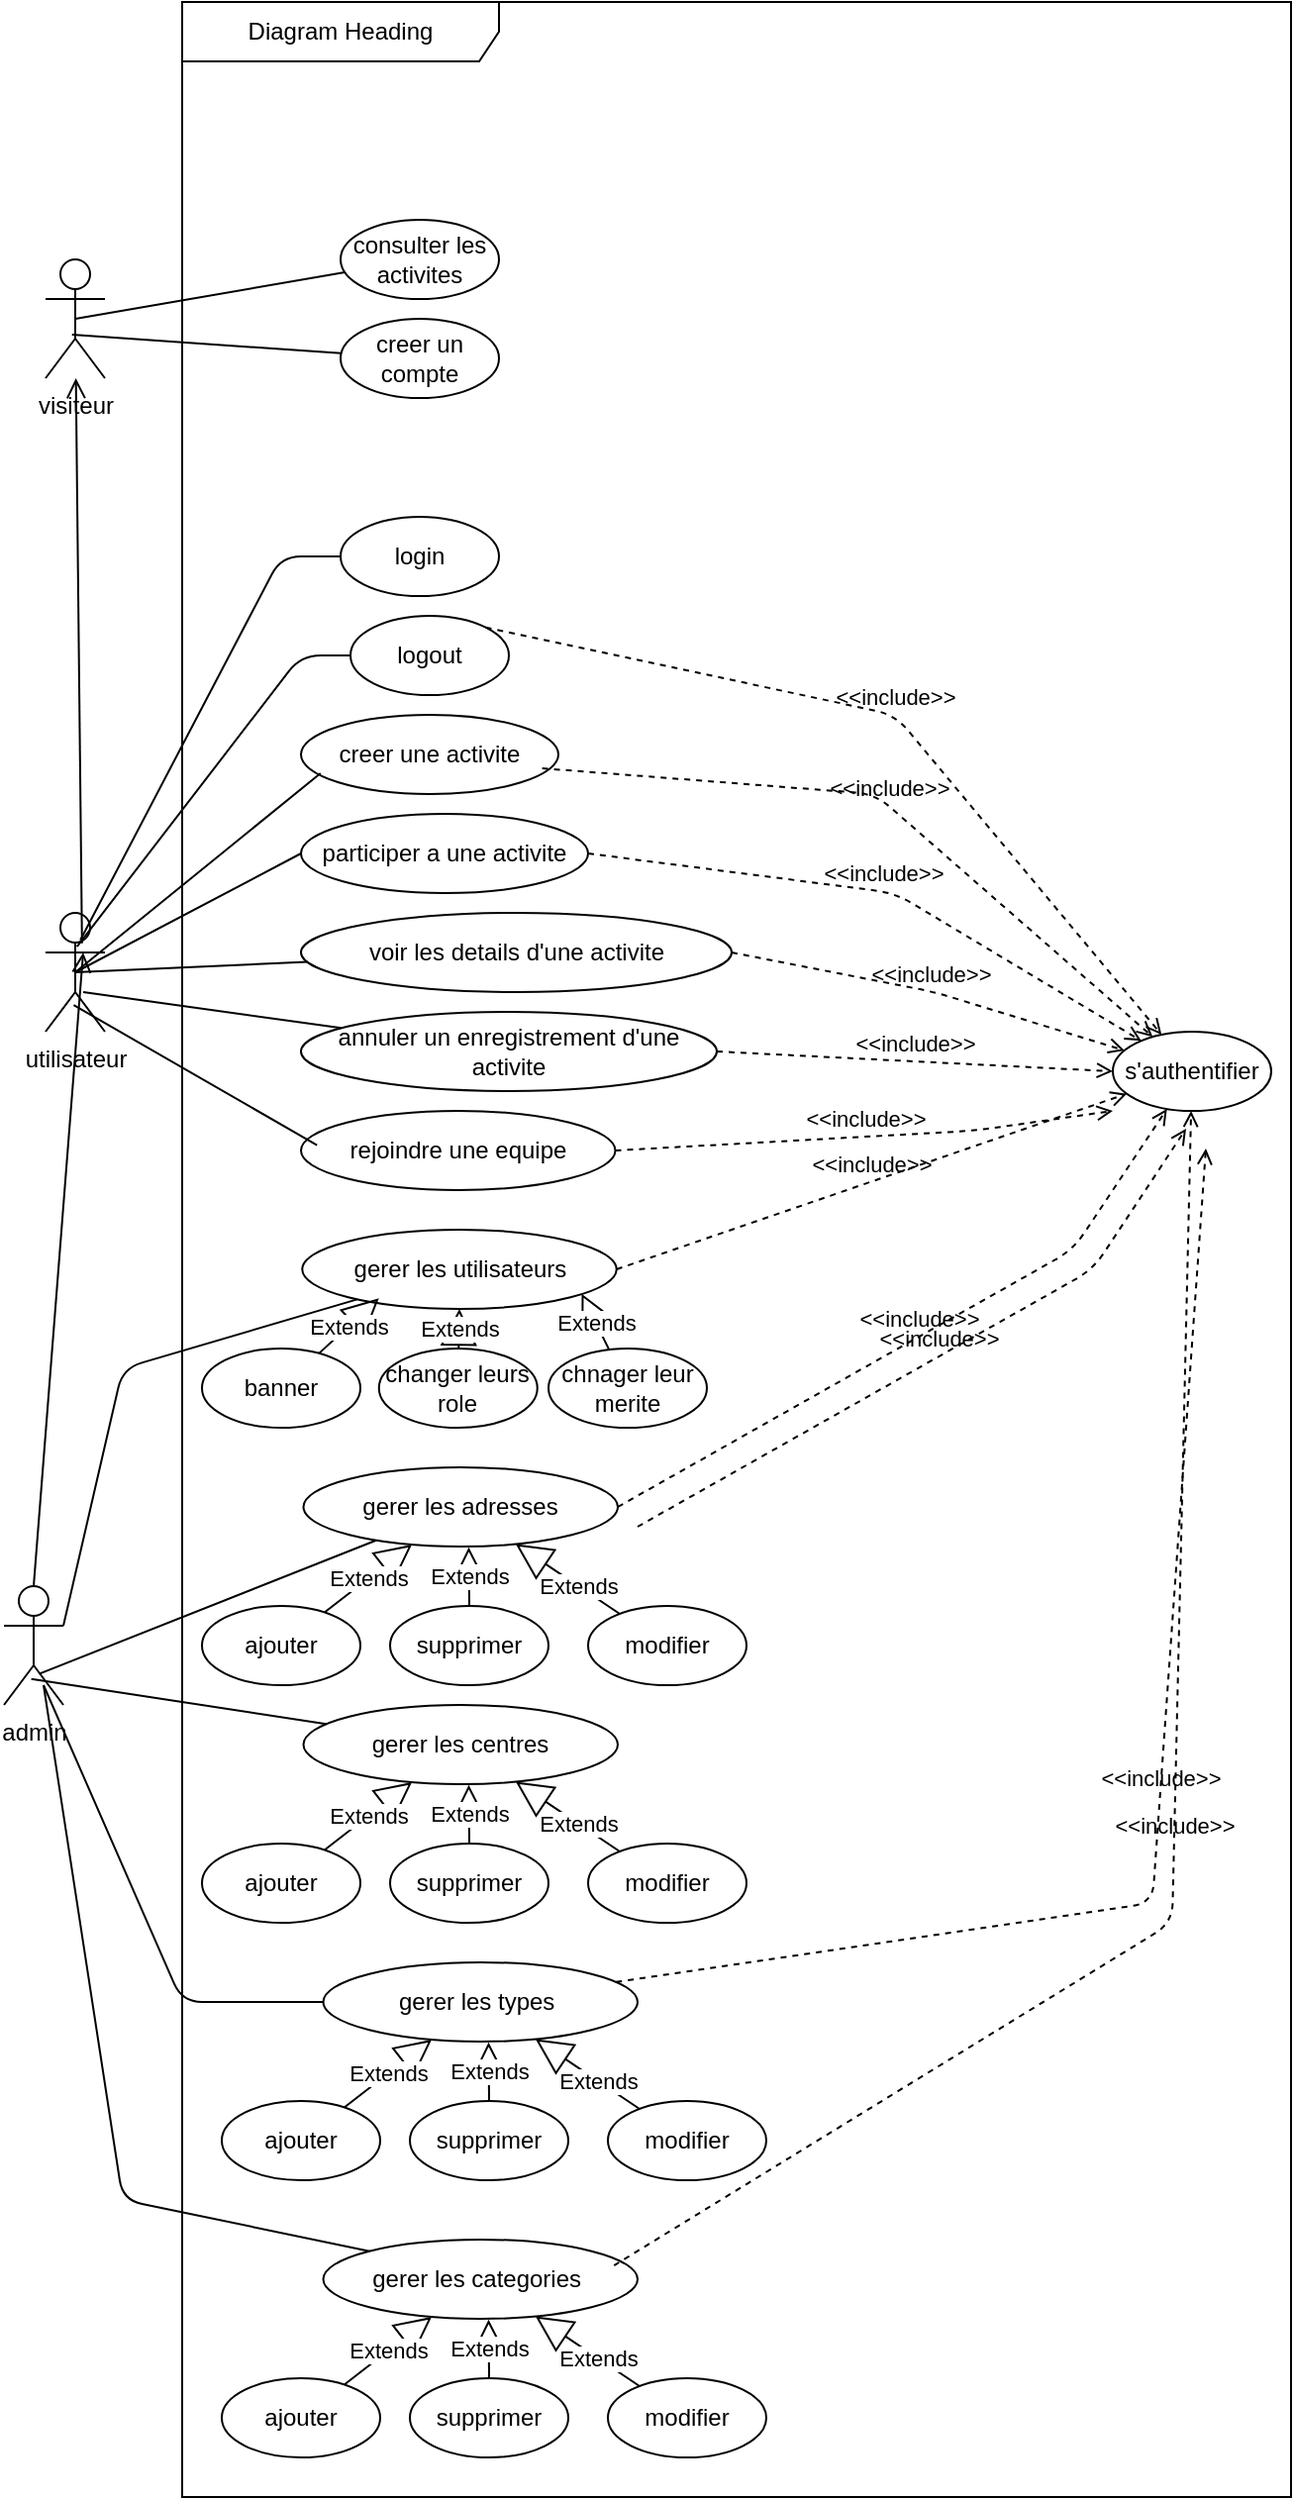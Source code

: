 <mxfile>
    <diagram id="IkyIIXspU7MUo_xnw8tP" name="Page-1">
        <mxGraphModel dx="1461" dy="846" grid="1" gridSize="10" guides="1" tooltips="1" connect="1" arrows="1" fold="1" page="1" pageScale="1" pageWidth="850" pageHeight="1100" math="0" shadow="0">
            <root>
                <mxCell id="0"/>
                <mxCell id="1" parent="0"/>
                <mxCell id="2" value="Diagram Heading" style="shape=umlFrame;whiteSpace=wrap;html=1;pointerEvents=0;recursiveResize=0;container=1;collapsible=0;width=160;" parent="1" vertex="1">
                    <mxGeometry x="160" y="80" width="560" height="1260" as="geometry"/>
                </mxCell>
                <mxCell id="5" value="consulter les activites" style="ellipse;whiteSpace=wrap;html=1;" parent="2" vertex="1">
                    <mxGeometry x="80" y="110" width="80" height="40" as="geometry"/>
                </mxCell>
                <mxCell id="8" value="creer un compte" style="ellipse;whiteSpace=wrap;html=1;" parent="2" vertex="1">
                    <mxGeometry x="80" y="160" width="80" height="40" as="geometry"/>
                </mxCell>
                <mxCell id="9" value="s&#39;authentifier" style="ellipse;whiteSpace=wrap;html=1;" parent="2" vertex="1">
                    <mxGeometry x="470" y="520" width="80" height="40" as="geometry"/>
                </mxCell>
                <mxCell id="10" value="rejoindre une equipe" style="ellipse;whiteSpace=wrap;html=1;" parent="2" vertex="1">
                    <mxGeometry x="60.0" y="560" width="158.75" height="40" as="geometry"/>
                </mxCell>
                <mxCell id="11" value="annuler un enregistrement d&#39;une activite" style="ellipse;whiteSpace=wrap;html=1;" parent="2" vertex="1">
                    <mxGeometry x="60" y="510" width="210" height="40" as="geometry"/>
                </mxCell>
                <mxCell id="12" value="&lt;span style=&quot;color: rgb(0, 0, 0);&quot;&gt;voir les details d&#39;une activite&lt;/span&gt;" style="ellipse;whiteSpace=wrap;html=1;" parent="2" vertex="1">
                    <mxGeometry x="60" y="460" width="217.5" height="40" as="geometry"/>
                </mxCell>
                <mxCell id="13" value="participer a une activite" style="ellipse;whiteSpace=wrap;html=1;" parent="2" vertex="1">
                    <mxGeometry x="60" y="410" width="145" height="40" as="geometry"/>
                </mxCell>
                <mxCell id="14" value="creer une activite" style="ellipse;whiteSpace=wrap;html=1;" parent="2" vertex="1">
                    <mxGeometry x="60" y="360" width="130" height="40" as="geometry"/>
                </mxCell>
                <mxCell id="15" value="login" style="ellipse;whiteSpace=wrap;html=1;" parent="2" vertex="1">
                    <mxGeometry x="80" y="260" width="80" height="40" as="geometry"/>
                </mxCell>
                <mxCell id="19" value="logout" style="ellipse;whiteSpace=wrap;html=1;" parent="2" vertex="1">
                    <mxGeometry x="85" y="310" width="80" height="40" as="geometry"/>
                </mxCell>
                <mxCell id="45" value="&amp;lt;&amp;lt;include&amp;gt;&amp;gt;" style="html=1;verticalAlign=bottom;labelBackgroundColor=none;endArrow=open;endFill=0;dashed=1;exitX=1;exitY=0;exitDx=0;exitDy=0;" parent="2" source="19" target="9" edge="1">
                    <mxGeometry width="160" relative="1" as="geometry">
                        <mxPoint x="220" y="450" as="sourcePoint"/>
                        <mxPoint x="380" y="450" as="targetPoint"/>
                        <Array as="points">
                            <mxPoint x="360" y="360"/>
                        </Array>
                    </mxGeometry>
                </mxCell>
                <mxCell id="47" value="&amp;lt;&amp;lt;include&amp;gt;&amp;gt;" style="html=1;verticalAlign=bottom;labelBackgroundColor=none;endArrow=open;endFill=0;dashed=1;exitX=1;exitY=0.5;exitDx=0;exitDy=0;" parent="2" source="13" target="9" edge="1">
                    <mxGeometry width="160" relative="1" as="geometry">
                        <mxPoint x="220" y="450" as="sourcePoint"/>
                        <mxPoint x="380" y="450" as="targetPoint"/>
                        <Array as="points">
                            <mxPoint x="360" y="450"/>
                        </Array>
                    </mxGeometry>
                </mxCell>
                <mxCell id="48" value="&amp;lt;&amp;lt;include&amp;gt;&amp;gt;" style="html=1;verticalAlign=bottom;labelBackgroundColor=none;endArrow=open;endFill=0;dashed=1;exitX=1;exitY=0.5;exitDx=0;exitDy=0;" parent="2" source="12" target="9" edge="1">
                    <mxGeometry x="-0.004" width="160" relative="1" as="geometry">
                        <mxPoint x="220" y="450" as="sourcePoint"/>
                        <mxPoint x="380" y="450" as="targetPoint"/>
                        <Array as="points">
                            <mxPoint x="380" y="500"/>
                        </Array>
                        <mxPoint as="offset"/>
                    </mxGeometry>
                </mxCell>
                <mxCell id="49" value="&amp;lt;&amp;lt;include&amp;gt;&amp;gt;" style="html=1;verticalAlign=bottom;labelBackgroundColor=none;endArrow=open;endFill=0;dashed=1;exitX=1;exitY=0.5;exitDx=0;exitDy=0;entryX=0;entryY=0.5;entryDx=0;entryDy=0;" parent="2" source="11" target="9" edge="1">
                    <mxGeometry width="160" relative="1" as="geometry">
                        <mxPoint x="220" y="450" as="sourcePoint"/>
                        <mxPoint x="380" y="450" as="targetPoint"/>
                        <Array as="points"/>
                    </mxGeometry>
                </mxCell>
                <mxCell id="50" value="&amp;lt;&amp;lt;include&amp;gt;&amp;gt;" style="html=1;verticalAlign=bottom;labelBackgroundColor=none;endArrow=open;endFill=0;dashed=1;exitX=0.937;exitY=0.675;exitDx=0;exitDy=0;exitPerimeter=0;" parent="2" source="14" target="9" edge="1">
                    <mxGeometry width="160" relative="1" as="geometry">
                        <mxPoint x="220" y="450" as="sourcePoint"/>
                        <mxPoint x="380" y="450" as="targetPoint"/>
                        <Array as="points">
                            <mxPoint x="350" y="400"/>
                        </Array>
                    </mxGeometry>
                </mxCell>
                <mxCell id="51" value="&amp;lt;&amp;lt;include&amp;gt;&amp;gt;" style="html=1;verticalAlign=bottom;labelBackgroundColor=none;endArrow=open;endFill=0;dashed=1;exitX=1;exitY=0.5;exitDx=0;exitDy=0;" parent="2" source="10" edge="1">
                    <mxGeometry width="160" relative="1" as="geometry">
                        <mxPoint x="220" y="450" as="sourcePoint"/>
                        <mxPoint x="470" y="560" as="targetPoint"/>
                        <Array as="points">
                            <mxPoint x="400" y="570"/>
                        </Array>
                    </mxGeometry>
                </mxCell>
                <mxCell id="52" value="&amp;lt;&amp;lt;include&amp;gt;&amp;gt;" style="html=1;verticalAlign=bottom;labelBackgroundColor=none;endArrow=open;endFill=0;dashed=1;exitX=1;exitY=0.5;exitDx=0;exitDy=0;" parent="2" source="21" target="9" edge="1">
                    <mxGeometry width="160" relative="1" as="geometry">
                        <mxPoint x="220" y="740" as="sourcePoint"/>
                        <mxPoint x="380" y="740" as="targetPoint"/>
                    </mxGeometry>
                </mxCell>
                <mxCell id="53" value="&amp;lt;&amp;lt;include&amp;gt;&amp;gt;" style="html=1;verticalAlign=bottom;labelBackgroundColor=none;endArrow=open;endFill=0;dashed=1;exitX=1;exitY=0.5;exitDx=0;exitDy=0;" parent="2" source="23" target="9" edge="1">
                    <mxGeometry width="160" relative="1" as="geometry">
                        <mxPoint x="220" y="740" as="sourcePoint"/>
                        <mxPoint x="380" y="740" as="targetPoint"/>
                        <Array as="points">
                            <mxPoint x="450" y="630"/>
                        </Array>
                    </mxGeometry>
                </mxCell>
                <mxCell id="21" value="gerer les utilisateurs" style="ellipse;whiteSpace=wrap;html=1;" parent="2" vertex="1">
                    <mxGeometry x="60.63" y="620" width="158.75" height="40" as="geometry"/>
                </mxCell>
                <mxCell id="23" value="gerer les adresses" style="ellipse;whiteSpace=wrap;html=1;" parent="2" vertex="1">
                    <mxGeometry x="61.25" y="740" width="158.75" height="40" as="geometry"/>
                </mxCell>
                <mxCell id="57" value="chnager leur merite" style="ellipse;whiteSpace=wrap;html=1;" parent="2" vertex="1">
                    <mxGeometry x="185" y="680" width="80" height="40" as="geometry"/>
                </mxCell>
                <mxCell id="58" value="changer leurs role" style="ellipse;whiteSpace=wrap;html=1;" parent="2" vertex="1">
                    <mxGeometry x="99.38" y="680" width="80" height="40" as="geometry"/>
                </mxCell>
                <mxCell id="59" value="banner" style="ellipse;whiteSpace=wrap;html=1;" parent="2" vertex="1">
                    <mxGeometry x="10" y="680" width="80" height="40" as="geometry"/>
                </mxCell>
                <mxCell id="64" value="ajouter" style="ellipse;whiteSpace=wrap;html=1;" parent="2" vertex="1">
                    <mxGeometry x="10" y="810" width="80" height="40" as="geometry"/>
                </mxCell>
                <mxCell id="65" value="supprimer" style="ellipse;whiteSpace=wrap;html=1;" parent="2" vertex="1">
                    <mxGeometry x="105" y="810" width="80" height="40" as="geometry"/>
                </mxCell>
                <mxCell id="66" value="modifier" style="ellipse;whiteSpace=wrap;html=1;" parent="2" vertex="1">
                    <mxGeometry x="205" y="810" width="80" height="40" as="geometry"/>
                </mxCell>
                <mxCell id="36" value="" style="endArrow=none;html=1;" parent="2" target="21" edge="1">
                    <mxGeometry width="50" height="50" relative="1" as="geometry">
                        <mxPoint x="-60" y="820" as="sourcePoint"/>
                        <mxPoint x="320" y="440" as="targetPoint"/>
                        <Array as="points">
                            <mxPoint x="-30" y="690"/>
                        </Array>
                    </mxGeometry>
                </mxCell>
                <mxCell id="72" value="Extends" style="endArrow=block;endSize=16;endFill=0;html=1;" edge="1" parent="2" source="59">
                    <mxGeometry width="160" relative="1" as="geometry">
                        <mxPoint x="-23.262" y="719.999" as="sourcePoint"/>
                        <mxPoint x="99.38" y="654.59" as="targetPoint"/>
                    </mxGeometry>
                </mxCell>
                <mxCell id="71" value="Extends" style="endArrow=block;endSize=16;endFill=0;html=1;entryX=0.5;entryY=1;entryDx=0;entryDy=0;" edge="1" parent="2" source="58" target="21">
                    <mxGeometry width="160" relative="1" as="geometry">
                        <mxPoint x="40" y="620" as="sourcePoint"/>
                        <mxPoint x="200" y="620" as="targetPoint"/>
                    </mxGeometry>
                </mxCell>
                <mxCell id="70" value="Extends" style="endArrow=block;endSize=16;endFill=0;html=1;entryX=0.889;entryY=0.81;entryDx=0;entryDy=0;entryPerimeter=0;" edge="1" parent="2" source="57" target="21">
                    <mxGeometry width="160" relative="1" as="geometry">
                        <mxPoint x="40" y="620" as="sourcePoint"/>
                        <mxPoint x="200" y="620" as="targetPoint"/>
                    </mxGeometry>
                </mxCell>
                <mxCell id="73" value="Extends" style="endArrow=block;endSize=16;endFill=0;html=1;entryX=0.526;entryY=1.01;entryDx=0;entryDy=0;entryPerimeter=0;" edge="1" parent="2" source="65" target="23">
                    <mxGeometry width="160" relative="1" as="geometry">
                        <mxPoint x="79" y="692" as="sourcePoint"/>
                        <mxPoint x="109.38" y="664.59" as="targetPoint"/>
                    </mxGeometry>
                </mxCell>
                <mxCell id="74" value="Extends" style="endArrow=block;endSize=16;endFill=0;html=1;" edge="1" parent="2" source="66" target="23">
                    <mxGeometry x="-0.201" width="160" relative="1" as="geometry">
                        <mxPoint x="89" y="702" as="sourcePoint"/>
                        <mxPoint x="119.38" y="674.59" as="targetPoint"/>
                        <mxPoint as="offset"/>
                    </mxGeometry>
                </mxCell>
                <mxCell id="75" value="Extends" style="endArrow=block;endSize=16;endFill=0;html=1;" edge="1" parent="2" source="64" target="23">
                    <mxGeometry width="160" relative="1" as="geometry">
                        <mxPoint x="99" y="712" as="sourcePoint"/>
                        <mxPoint x="129.38" y="684.59" as="targetPoint"/>
                    </mxGeometry>
                </mxCell>
                <mxCell id="100" value="gerer les centres" style="ellipse;whiteSpace=wrap;html=1;" vertex="1" parent="2">
                    <mxGeometry x="61.25" y="860" width="158.75" height="40" as="geometry"/>
                </mxCell>
                <mxCell id="101" value="ajouter" style="ellipse;whiteSpace=wrap;html=1;" vertex="1" parent="2">
                    <mxGeometry x="10" y="930" width="80" height="40" as="geometry"/>
                </mxCell>
                <mxCell id="102" value="supprimer" style="ellipse;whiteSpace=wrap;html=1;" vertex="1" parent="2">
                    <mxGeometry x="105" y="930" width="80" height="40" as="geometry"/>
                </mxCell>
                <mxCell id="103" value="modifier" style="ellipse;whiteSpace=wrap;html=1;" vertex="1" parent="2">
                    <mxGeometry x="205" y="930" width="80" height="40" as="geometry"/>
                </mxCell>
                <mxCell id="104" value="Extends" style="endArrow=block;endSize=16;endFill=0;html=1;entryX=0.526;entryY=1.01;entryDx=0;entryDy=0;entryPerimeter=0;" edge="1" source="102" target="100" parent="2">
                    <mxGeometry width="160" relative="1" as="geometry">
                        <mxPoint x="79" y="812" as="sourcePoint"/>
                        <mxPoint x="109.38" y="784.59" as="targetPoint"/>
                    </mxGeometry>
                </mxCell>
                <mxCell id="105" value="Extends" style="endArrow=block;endSize=16;endFill=0;html=1;" edge="1" source="103" target="100" parent="2">
                    <mxGeometry x="-0.201" width="160" relative="1" as="geometry">
                        <mxPoint x="89" y="822" as="sourcePoint"/>
                        <mxPoint x="119.38" y="794.59" as="targetPoint"/>
                        <mxPoint as="offset"/>
                    </mxGeometry>
                </mxCell>
                <mxCell id="106" value="Extends" style="endArrow=block;endSize=16;endFill=0;html=1;" edge="1" source="101" target="100" parent="2">
                    <mxGeometry width="160" relative="1" as="geometry">
                        <mxPoint x="99" y="832" as="sourcePoint"/>
                        <mxPoint x="129.38" y="804.59" as="targetPoint"/>
                    </mxGeometry>
                </mxCell>
                <mxCell id="114" value="gerer les types&amp;nbsp;" style="ellipse;whiteSpace=wrap;html=1;" vertex="1" parent="2">
                    <mxGeometry x="71.25" y="990" width="158.75" height="40" as="geometry"/>
                </mxCell>
                <mxCell id="115" value="ajouter" style="ellipse;whiteSpace=wrap;html=1;" vertex="1" parent="2">
                    <mxGeometry x="20" y="1060" width="80" height="40" as="geometry"/>
                </mxCell>
                <mxCell id="116" value="supprimer" style="ellipse;whiteSpace=wrap;html=1;" vertex="1" parent="2">
                    <mxGeometry x="115" y="1060" width="80" height="40" as="geometry"/>
                </mxCell>
                <mxCell id="117" value="modifier" style="ellipse;whiteSpace=wrap;html=1;" vertex="1" parent="2">
                    <mxGeometry x="215" y="1060" width="80" height="40" as="geometry"/>
                </mxCell>
                <mxCell id="118" value="Extends" style="endArrow=block;endSize=16;endFill=0;html=1;entryX=0.526;entryY=1.01;entryDx=0;entryDy=0;entryPerimeter=0;" edge="1" source="116" target="114" parent="2">
                    <mxGeometry width="160" relative="1" as="geometry">
                        <mxPoint x="89" y="942" as="sourcePoint"/>
                        <mxPoint x="119.38" y="914.59" as="targetPoint"/>
                    </mxGeometry>
                </mxCell>
                <mxCell id="119" value="Extends" style="endArrow=block;endSize=16;endFill=0;html=1;" edge="1" source="117" target="114" parent="2">
                    <mxGeometry x="-0.201" width="160" relative="1" as="geometry">
                        <mxPoint x="99" y="952" as="sourcePoint"/>
                        <mxPoint x="129.38" y="924.59" as="targetPoint"/>
                        <mxPoint as="offset"/>
                    </mxGeometry>
                </mxCell>
                <mxCell id="120" value="Extends" style="endArrow=block;endSize=16;endFill=0;html=1;" edge="1" source="115" target="114" parent="2">
                    <mxGeometry width="160" relative="1" as="geometry">
                        <mxPoint x="109" y="962" as="sourcePoint"/>
                        <mxPoint x="139.38" y="934.59" as="targetPoint"/>
                    </mxGeometry>
                </mxCell>
                <mxCell id="121" value="gerer les categories&amp;nbsp;" style="ellipse;whiteSpace=wrap;html=1;" vertex="1" parent="2">
                    <mxGeometry x="71.25" y="1130" width="158.75" height="40" as="geometry"/>
                </mxCell>
                <mxCell id="122" value="ajouter" style="ellipse;whiteSpace=wrap;html=1;" vertex="1" parent="2">
                    <mxGeometry x="20" y="1200" width="80" height="40" as="geometry"/>
                </mxCell>
                <mxCell id="123" value="supprimer" style="ellipse;whiteSpace=wrap;html=1;" vertex="1" parent="2">
                    <mxGeometry x="115" y="1200" width="80" height="40" as="geometry"/>
                </mxCell>
                <mxCell id="124" value="modifier" style="ellipse;whiteSpace=wrap;html=1;" vertex="1" parent="2">
                    <mxGeometry x="215" y="1200" width="80" height="40" as="geometry"/>
                </mxCell>
                <mxCell id="125" value="Extends" style="endArrow=block;endSize=16;endFill=0;html=1;entryX=0.526;entryY=1.01;entryDx=0;entryDy=0;entryPerimeter=0;" edge="1" source="123" target="121" parent="2">
                    <mxGeometry width="160" relative="1" as="geometry">
                        <mxPoint x="89" y="1082" as="sourcePoint"/>
                        <mxPoint x="119.38" y="1054.59" as="targetPoint"/>
                    </mxGeometry>
                </mxCell>
                <mxCell id="126" value="Extends" style="endArrow=block;endSize=16;endFill=0;html=1;" edge="1" source="124" target="121" parent="2">
                    <mxGeometry x="-0.201" width="160" relative="1" as="geometry">
                        <mxPoint x="99" y="1092" as="sourcePoint"/>
                        <mxPoint x="129.38" y="1064.59" as="targetPoint"/>
                        <mxPoint as="offset"/>
                    </mxGeometry>
                </mxCell>
                <mxCell id="127" value="Extends" style="endArrow=block;endSize=16;endFill=0;html=1;" edge="1" source="122" target="121" parent="2">
                    <mxGeometry width="160" relative="1" as="geometry">
                        <mxPoint x="109" y="1102" as="sourcePoint"/>
                        <mxPoint x="139.38" y="1074.59" as="targetPoint"/>
                    </mxGeometry>
                </mxCell>
                <mxCell id="129" value="" style="endArrow=none;html=1;entryX=0;entryY=0;entryDx=0;entryDy=0;" edge="1" parent="2" target="121">
                    <mxGeometry width="50" height="50" relative="1" as="geometry">
                        <mxPoint x="-70" y="850" as="sourcePoint"/>
                        <mxPoint x="139" y="679" as="targetPoint"/>
                        <Array as="points">
                            <mxPoint x="-30" y="1110"/>
                        </Array>
                    </mxGeometry>
                </mxCell>
                <mxCell id="130" value="" style="endArrow=none;html=1;" edge="1" parent="2" target="114">
                    <mxGeometry width="50" height="50" relative="1" as="geometry">
                        <mxPoint x="-70" y="850" as="sourcePoint"/>
                        <mxPoint x="149" y="689" as="targetPoint"/>
                        <Array as="points">
                            <mxPoint y="1010"/>
                        </Array>
                    </mxGeometry>
                </mxCell>
                <mxCell id="132" value="&amp;lt;&amp;lt;include&amp;gt;&amp;gt;" style="html=1;verticalAlign=bottom;labelBackgroundColor=none;endArrow=open;endFill=0;dashed=1;exitX=1;exitY=0.5;exitDx=0;exitDy=0;" edge="1" parent="2">
                    <mxGeometry width="160" relative="1" as="geometry">
                        <mxPoint x="230" y="770" as="sourcePoint"/>
                        <mxPoint x="507" y="569" as="targetPoint"/>
                        <Array as="points">
                            <mxPoint x="460" y="640"/>
                        </Array>
                    </mxGeometry>
                </mxCell>
                <mxCell id="133" value="&amp;lt;&amp;lt;include&amp;gt;&amp;gt;" style="html=1;verticalAlign=bottom;labelBackgroundColor=none;endArrow=open;endFill=0;dashed=1;" edge="1" parent="2" source="114">
                    <mxGeometry width="160" relative="1" as="geometry">
                        <mxPoint x="240" y="780" as="sourcePoint"/>
                        <mxPoint x="517" y="579" as="targetPoint"/>
                        <Array as="points">
                            <mxPoint x="490" y="960"/>
                        </Array>
                    </mxGeometry>
                </mxCell>
                <mxCell id="134" value="&amp;lt;&amp;lt;include&amp;gt;&amp;gt;" style="html=1;verticalAlign=bottom;labelBackgroundColor=none;endArrow=open;endFill=0;dashed=1;exitX=0.925;exitY=0.327;exitDx=0;exitDy=0;exitPerimeter=0;" edge="1" parent="2" source="121" target="9">
                    <mxGeometry width="160" relative="1" as="geometry">
                        <mxPoint x="229" y="1010" as="sourcePoint"/>
                        <mxPoint x="527" y="589" as="targetPoint"/>
                        <Array as="points">
                            <mxPoint x="500" y="970"/>
                        </Array>
                    </mxGeometry>
                </mxCell>
                <mxCell id="3" value="visiteur" style="shape=umlActor;verticalLabelPosition=bottom;verticalAlign=top;html=1;" parent="1" vertex="1">
                    <mxGeometry x="91" y="210" width="30" height="60" as="geometry"/>
                </mxCell>
                <mxCell id="16" value="utilisateur" style="shape=umlActor;verticalLabelPosition=bottom;verticalAlign=top;html=1;" parent="1" vertex="1">
                    <mxGeometry x="91" y="540" width="30" height="60" as="geometry"/>
                </mxCell>
                <mxCell id="38" value="" style="endArrow=none;html=1;exitX=0.474;exitY=0.776;exitDx=0;exitDy=0;exitPerimeter=0;entryX=0.051;entryY=0.433;entryDx=0;entryDy=0;entryPerimeter=0;" parent="1" source="16" target="10" edge="1">
                    <mxGeometry width="50" height="50" relative="1" as="geometry">
                        <mxPoint x="430" y="560" as="sourcePoint"/>
                        <mxPoint x="480" y="510" as="targetPoint"/>
                    </mxGeometry>
                </mxCell>
                <mxCell id="39" value="" style="endArrow=none;html=1;" parent="1" target="11" edge="1">
                    <mxGeometry width="50" height="50" relative="1" as="geometry">
                        <mxPoint x="110" y="580" as="sourcePoint"/>
                        <mxPoint x="480" y="510" as="targetPoint"/>
                    </mxGeometry>
                </mxCell>
                <mxCell id="40" value="" style="endArrow=none;html=1;exitX=0.5;exitY=0.5;exitDx=0;exitDy=0;exitPerimeter=0;" parent="1" source="16" target="12" edge="1">
                    <mxGeometry width="50" height="50" relative="1" as="geometry">
                        <mxPoint x="430" y="560" as="sourcePoint"/>
                        <mxPoint x="480" y="510" as="targetPoint"/>
                    </mxGeometry>
                </mxCell>
                <mxCell id="41" value="" style="endArrow=none;html=1;exitX=0.5;exitY=0.5;exitDx=0;exitDy=0;exitPerimeter=0;entryX=0;entryY=0.5;entryDx=0;entryDy=0;" parent="1" source="16" target="13" edge="1">
                    <mxGeometry width="50" height="50" relative="1" as="geometry">
                        <mxPoint x="430" y="560" as="sourcePoint"/>
                        <mxPoint x="480" y="510" as="targetPoint"/>
                    </mxGeometry>
                </mxCell>
                <mxCell id="42" value="" style="endArrow=none;html=1;exitX=0.5;exitY=0.5;exitDx=0;exitDy=0;exitPerimeter=0;entryX=0.076;entryY=0.738;entryDx=0;entryDy=0;entryPerimeter=0;" parent="1" source="16" target="14" edge="1">
                    <mxGeometry width="50" height="50" relative="1" as="geometry">
                        <mxPoint x="430" y="560" as="sourcePoint"/>
                        <mxPoint x="480" y="510" as="targetPoint"/>
                    </mxGeometry>
                </mxCell>
                <mxCell id="43" value="" style="endArrow=none;html=1;exitX=0.53;exitY=0.285;exitDx=0;exitDy=0;exitPerimeter=0;entryX=0;entryY=0.5;entryDx=0;entryDy=0;" parent="1" source="16" target="19" edge="1">
                    <mxGeometry width="50" height="50" relative="1" as="geometry">
                        <mxPoint x="430" y="560" as="sourcePoint"/>
                        <mxPoint x="240" y="420" as="targetPoint"/>
                        <Array as="points">
                            <mxPoint x="220" y="410"/>
                        </Array>
                    </mxGeometry>
                </mxCell>
                <mxCell id="44" value="" style="endArrow=none;html=1;exitX=0.586;exitY=0.229;exitDx=0;exitDy=0;exitPerimeter=0;" parent="1" source="16" target="15" edge="1">
                    <mxGeometry width="50" height="50" relative="1" as="geometry">
                        <mxPoint x="430" y="560" as="sourcePoint"/>
                        <mxPoint x="480" y="510" as="targetPoint"/>
                        <Array as="points">
                            <mxPoint x="210" y="360"/>
                        </Array>
                    </mxGeometry>
                </mxCell>
                <mxCell id="54" value="" style="endArrow=none;html=1;exitX=0.5;exitY=0.5;exitDx=0;exitDy=0;exitPerimeter=0;" parent="1" source="3" target="5" edge="1">
                    <mxGeometry width="50" height="50" relative="1" as="geometry">
                        <mxPoint x="430" y="280" as="sourcePoint"/>
                        <mxPoint x="480" y="230" as="targetPoint"/>
                    </mxGeometry>
                </mxCell>
                <mxCell id="55" value="" style="endArrow=none;html=1;exitX=0.446;exitY=0.634;exitDx=0;exitDy=0;exitPerimeter=0;" parent="1" source="3" target="8" edge="1">
                    <mxGeometry width="50" height="50" relative="1" as="geometry">
                        <mxPoint x="430" y="280" as="sourcePoint"/>
                        <mxPoint x="480" y="230" as="targetPoint"/>
                    </mxGeometry>
                </mxCell>
                <mxCell id="56" value="" style="endArrow=open;startArrow=none;endFill=0;startFill=0;endSize=8;html=1;verticalAlign=bottom;labelBackgroundColor=none;strokeWidth=1;exitX=0.614;exitY=0.257;exitDx=0;exitDy=0;exitPerimeter=0;" parent="1" source="16" target="3" edge="1">
                    <mxGeometry width="160" relative="1" as="geometry">
                        <mxPoint x="400" y="470" as="sourcePoint"/>
                        <mxPoint x="100" y="280" as="targetPoint"/>
                    </mxGeometry>
                </mxCell>
                <mxCell id="17" value="admin" style="shape=umlActor;verticalLabelPosition=bottom;verticalAlign=top;html=1;" parent="1" vertex="1">
                    <mxGeometry x="70" y="880" width="30" height="60" as="geometry"/>
                </mxCell>
                <mxCell id="37" value="" style="endArrow=none;html=1;exitX=0.591;exitY=0.738;exitDx=0;exitDy=0;exitPerimeter=0;" parent="1" source="17" target="23" edge="1">
                    <mxGeometry width="50" height="50" relative="1" as="geometry">
                        <mxPoint x="430" y="720" as="sourcePoint"/>
                        <mxPoint x="480" y="670" as="targetPoint"/>
                    </mxGeometry>
                </mxCell>
                <mxCell id="131" value="" style="endArrow=none;html=1;exitX=0.46;exitY=0.781;exitDx=0;exitDy=0;exitPerimeter=0;" edge="1" parent="1" source="17" target="100">
                    <mxGeometry width="50" height="50" relative="1" as="geometry">
                        <mxPoint x="140" y="940" as="sourcePoint"/>
                        <mxPoint x="319" y="779" as="targetPoint"/>
                    </mxGeometry>
                </mxCell>
                <mxCell id="135" value="" style="endArrow=open;startArrow=none;endFill=0;startFill=0;endSize=8;html=1;verticalAlign=bottom;labelBackgroundColor=none;strokeWidth=1;exitX=0.5;exitY=0;exitDx=0;exitDy=0;exitPerimeter=0;" edge="1" parent="1" source="17">
                    <mxGeometry width="160" relative="1" as="geometry">
                        <mxPoint x="119" y="565" as="sourcePoint"/>
                        <mxPoint x="110" y="560" as="targetPoint"/>
                    </mxGeometry>
                </mxCell>
            </root>
        </mxGraphModel>
    </diagram>
</mxfile>